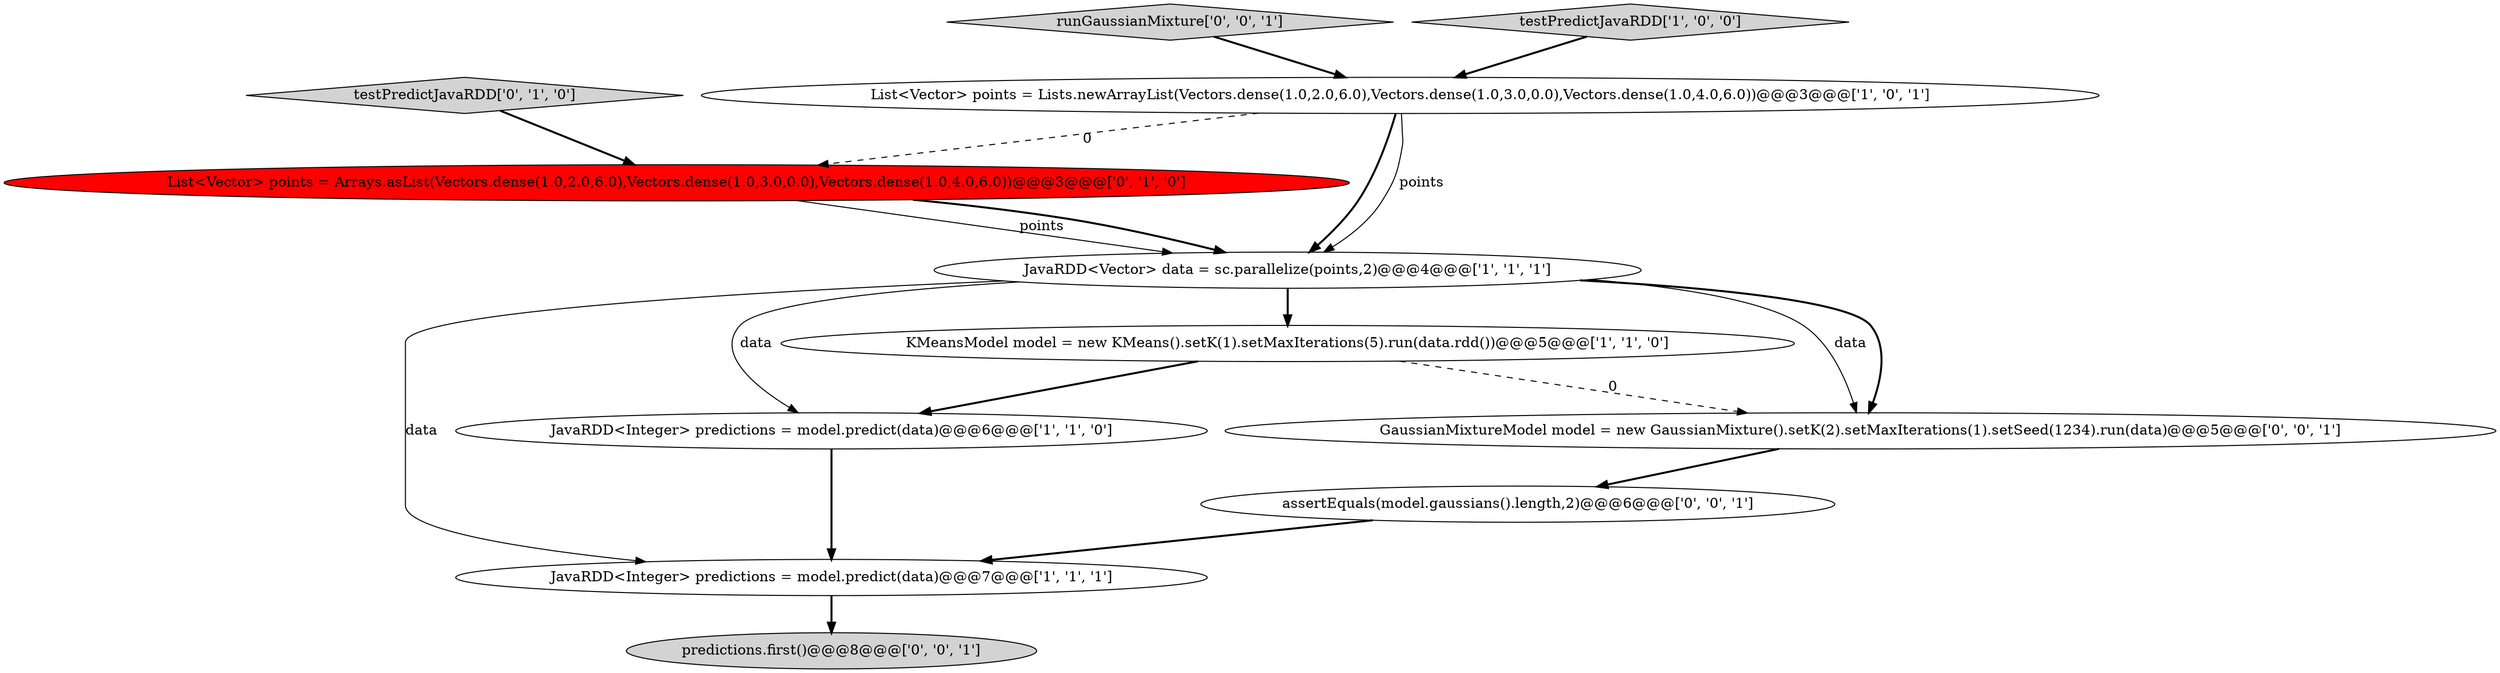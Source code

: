 digraph {
1 [style = filled, label = "JavaRDD<Integer> predictions = model.predict(data)@@@6@@@['1', '1', '0']", fillcolor = white, shape = ellipse image = "AAA0AAABBB1BBB"];
6 [style = filled, label = "testPredictJavaRDD['0', '1', '0']", fillcolor = lightgray, shape = diamond image = "AAA0AAABBB2BBB"];
11 [style = filled, label = "runGaussianMixture['0', '0', '1']", fillcolor = lightgray, shape = diamond image = "AAA0AAABBB3BBB"];
8 [style = filled, label = "GaussianMixtureModel model = new GaussianMixture().setK(2).setMaxIterations(1).setSeed(1234).run(data)@@@5@@@['0', '0', '1']", fillcolor = white, shape = ellipse image = "AAA0AAABBB3BBB"];
4 [style = filled, label = "List<Vector> points = Lists.newArrayList(Vectors.dense(1.0,2.0,6.0),Vectors.dense(1.0,3.0,0.0),Vectors.dense(1.0,4.0,6.0))@@@3@@@['1', '0', '1']", fillcolor = white, shape = ellipse image = "AAA0AAABBB1BBB"];
7 [style = filled, label = "List<Vector> points = Arrays.asList(Vectors.dense(1.0,2.0,6.0),Vectors.dense(1.0,3.0,0.0),Vectors.dense(1.0,4.0,6.0))@@@3@@@['0', '1', '0']", fillcolor = red, shape = ellipse image = "AAA1AAABBB2BBB"];
3 [style = filled, label = "JavaRDD<Vector> data = sc.parallelize(points,2)@@@4@@@['1', '1', '1']", fillcolor = white, shape = ellipse image = "AAA0AAABBB1BBB"];
5 [style = filled, label = "JavaRDD<Integer> predictions = model.predict(data)@@@7@@@['1', '1', '1']", fillcolor = white, shape = ellipse image = "AAA0AAABBB1BBB"];
0 [style = filled, label = "testPredictJavaRDD['1', '0', '0']", fillcolor = lightgray, shape = diamond image = "AAA0AAABBB1BBB"];
9 [style = filled, label = "assertEquals(model.gaussians().length,2)@@@6@@@['0', '0', '1']", fillcolor = white, shape = ellipse image = "AAA0AAABBB3BBB"];
10 [style = filled, label = "predictions.first()@@@8@@@['0', '0', '1']", fillcolor = lightgray, shape = ellipse image = "AAA0AAABBB3BBB"];
2 [style = filled, label = "KMeansModel model = new KMeans().setK(1).setMaxIterations(5).run(data.rdd())@@@5@@@['1', '1', '0']", fillcolor = white, shape = ellipse image = "AAA0AAABBB1BBB"];
1->5 [style = bold, label=""];
8->9 [style = bold, label=""];
9->5 [style = bold, label=""];
5->10 [style = bold, label=""];
4->3 [style = bold, label=""];
7->3 [style = solid, label="points"];
3->8 [style = solid, label="data"];
3->2 [style = bold, label=""];
6->7 [style = bold, label=""];
4->3 [style = solid, label="points"];
3->1 [style = solid, label="data"];
0->4 [style = bold, label=""];
4->7 [style = dashed, label="0"];
2->1 [style = bold, label=""];
3->8 [style = bold, label=""];
7->3 [style = bold, label=""];
2->8 [style = dashed, label="0"];
11->4 [style = bold, label=""];
3->5 [style = solid, label="data"];
}
